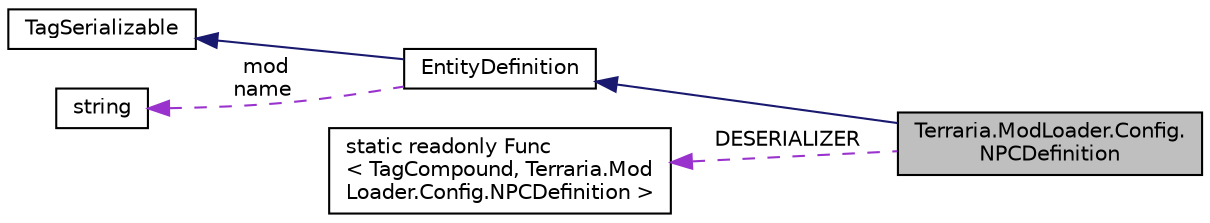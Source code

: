 digraph "Terraria.ModLoader.Config.NPCDefinition"
{
 // LATEX_PDF_SIZE
  edge [fontname="Helvetica",fontsize="10",labelfontname="Helvetica",labelfontsize="10"];
  node [fontname="Helvetica",fontsize="10",shape=record];
  rankdir="LR";
  Node1 [label="Terraria.ModLoader.Config.\lNPCDefinition",height=0.2,width=0.4,color="black", fillcolor="grey75", style="filled", fontcolor="black",tooltip=" "];
  Node2 -> Node1 [dir="back",color="midnightblue",fontsize="10",style="solid",fontname="Helvetica"];
  Node2 [label="EntityDefinition",height=0.2,width=0.4,color="black", fillcolor="white", style="filled",URL="$class_terraria_1_1_mod_loader_1_1_config_1_1_entity_definition.html",tooltip="Classes implementing EntityDefinition serve to function as a way to save and load the identities of v..."];
  Node3 -> Node2 [dir="back",color="midnightblue",fontsize="10",style="solid",fontname="Helvetica"];
  Node3 [label="TagSerializable",height=0.2,width=0.4,color="black", fillcolor="white", style="filled",URL="$interface_terraria_1_1_mod_loader_1_1_i_o_1_1_tag_serializable.html",tooltip=" "];
  Node4 -> Node2 [dir="back",color="darkorchid3",fontsize="10",style="dashed",label=" mod\nname" ,fontname="Helvetica"];
  Node4 [label="string",height=0.2,width=0.4,color="black", fillcolor="white", style="filled",tooltip=" "];
  Node5 -> Node1 [dir="back",color="darkorchid3",fontsize="10",style="dashed",label=" DESERIALIZER" ,fontname="Helvetica"];
  Node5 [label="static readonly Func\l\< TagCompound, Terraria.Mod\lLoader.Config.NPCDefinition \>",height=0.2,width=0.4,color="black", fillcolor="white", style="filled",tooltip=" "];
}

